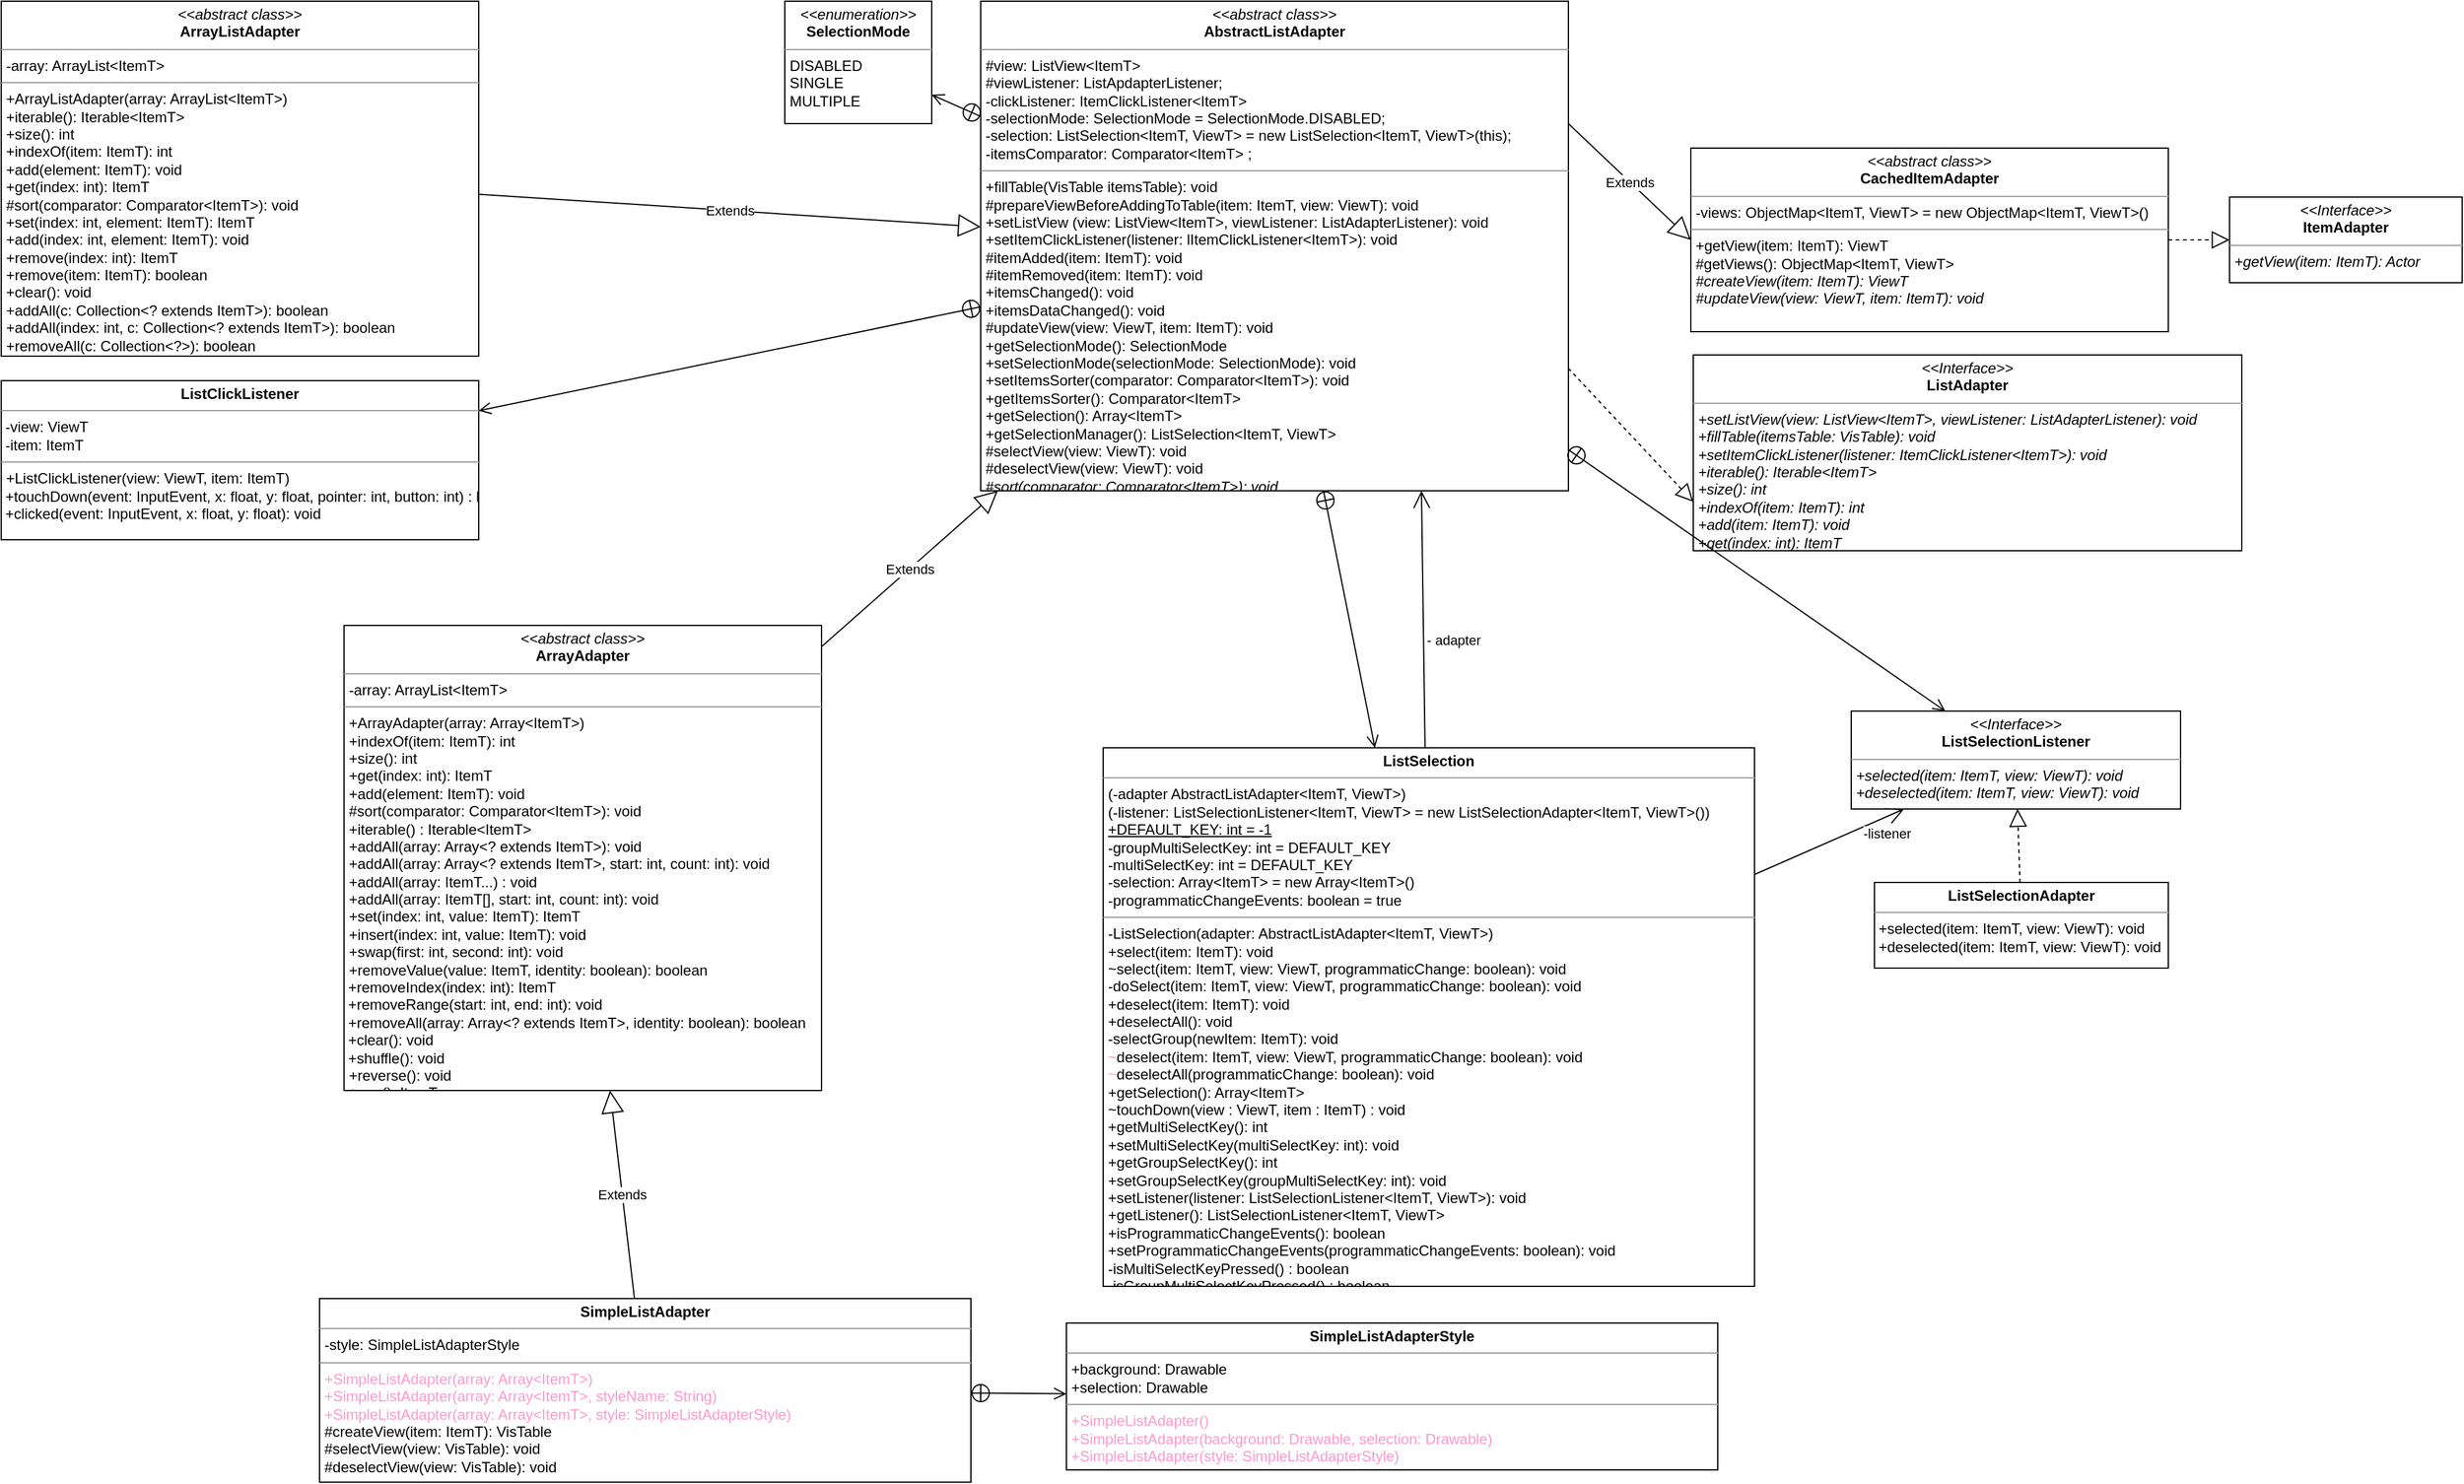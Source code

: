 <mxfile version="13.8.0" type="device"><diagram name="Page-1" id="e7e014a7-5840-1c2e-5031-d8a46d1fe8dd"><mxGraphModel dx="922" dy="1325" grid="1" gridSize="10" guides="1" tooltips="1" connect="1" arrows="1" fold="1" page="1" pageScale="1" pageWidth="2336" pageHeight="1654" background="#ffffff" math="0" shadow="0"><root><mxCell id="0"/><mxCell id="1" parent="0"/><mxCell id="TXQ5Nb50Pb1mhrxCTXwo-2" value="&lt;p style=&quot;margin: 0px ; margin-top: 4px ; text-align: center&quot;&gt;&lt;i&gt;&amp;lt;&amp;lt;abstract class&amp;gt;&amp;gt;&lt;/i&gt;&lt;br&gt;&lt;b&gt;AbstractListAdapter&lt;/b&gt;&lt;/p&gt;&lt;hr size=&quot;1&quot;&gt;&lt;p style=&quot;margin: 0px ; margin-left: 4px&quot;&gt;#view: ListView&amp;lt;ItemT&amp;gt;&lt;br style=&quot;padding: 0px ; margin: 0px&quot;&gt;#viewListener: ListApdapterListener;&lt;br style=&quot;padding: 0px ; margin: 0px&quot;&gt;-clickListener: ItemClickListener&amp;lt;ItemT&amp;gt;&lt;br style=&quot;padding: 0px ; margin: 0px&quot;&gt;-selectionMode: SelectionMode = SelectionMode.DISABLED;&lt;br style=&quot;padding: 0px ; margin: 0px&quot;&gt;-selection: ListSelection&amp;lt;ItemT, ViewT&amp;gt;&amp;nbsp;= new ListSelection&amp;lt;ItemT, ViewT&amp;gt;(this);&lt;br style=&quot;padding: 0px ; margin: 0px&quot;&gt;-itemsComparator:&amp;nbsp;Comparator&amp;lt;ItemT&amp;gt; ;&lt;/p&gt;&lt;hr size=&quot;1&quot;&gt;&lt;p style=&quot;margin: 0px ; margin-left: 4px&quot;&gt;+fillTable(VisTable itemsTable): void&lt;br style=&quot;padding: 0px ; margin: 0px&quot;&gt;#prepareViewBeforeAddingToTable(item: ItemT, view: ViewT): void&lt;br style=&quot;padding: 0px ; margin: 0px&quot;&gt;+setListView (view: ListView&amp;lt;ItemT&amp;gt;, viewListener: ListAdapterListener): void&lt;br style=&quot;padding: 0px ; margin: 0px&quot;&gt;+setItemClickListener(listener: lItemClickListener&amp;lt;ItemT&amp;gt;): void&lt;br style=&quot;padding: 0px ; margin: 0px&quot;&gt;#itemAdded(item: ItemT): void&lt;br style=&quot;padding: 0px ; margin: 0px&quot;&gt;#itemRemoved(item: ItemT): void&lt;br style=&quot;padding: 0px ; margin: 0px&quot;&gt;+itemsChanged(): void&lt;br style=&quot;padding: 0px ; margin: 0px&quot;&gt;+itemsDataChanged(): void&lt;br style=&quot;padding: 0px ; margin: 0px&quot;&gt;#updateView(view: ViewT, item: ItemT): void&lt;br style=&quot;padding: 0px ; margin: 0px&quot;&gt;+getSelectionMode(): SelectionMode&lt;br style=&quot;padding: 0px ; margin: 0px&quot;&gt;+setSelectionMode(selectionMode: SelectionMode): void&lt;br style=&quot;padding: 0px ; margin: 0px&quot;&gt;+setItemsSorter(comparator: Comparator&amp;lt;ItemT&amp;gt;): void&lt;br style=&quot;padding: 0px ; margin: 0px&quot;&gt;+getItemsSorter(): Comparator&amp;lt;ItemT&amp;gt;&lt;br style=&quot;padding: 0px ; margin: 0px&quot;&gt;+getSelection(): Array&amp;lt;ItemT&amp;gt;&lt;br style=&quot;padding: 0px ; margin: 0px&quot;&gt;+getSelectionManager(): ListSelection&amp;lt;ItemT, ViewT&amp;gt;&lt;br style=&quot;padding: 0px ; margin: 0px&quot;&gt;#selectView(view: ViewT): void&lt;br style=&quot;padding: 0px ; margin: 0px&quot;&gt;#deselectView(view: ViewT): void&lt;br style=&quot;padding: 0px ; margin: 0px&quot;&gt;&lt;i&gt;#sort(comparator: Comparator&amp;lt;ItemT&amp;gt;): void&lt;/i&gt;&lt;br&gt;&lt;/p&gt;" style="verticalAlign=top;align=left;overflow=fill;fontSize=12;fontFamily=Helvetica;html=1;" vertex="1" parent="1"><mxGeometry x="840" y="40" width="480" height="400" as="geometry"/></mxCell><mxCell id="TXQ5Nb50Pb1mhrxCTXwo-3" value="&lt;p style=&quot;margin: 0px ; margin-top: 4px ; text-align: center&quot;&gt;&lt;i&gt;&amp;lt;&amp;lt;abstract class&amp;gt;&amp;gt;&lt;/i&gt;&lt;br&gt;&lt;b&gt;CachedItemAdapter&lt;/b&gt;&lt;/p&gt;&lt;hr size=&quot;1&quot;&gt;&lt;p style=&quot;margin: 0px ; margin-left: 4px&quot;&gt;&lt;span style=&quot;font-size: 12px&quot;&gt;-views: ObjectMap&amp;lt;ItemT, ViewT&amp;gt; = new ObjectMap&amp;lt;ItemT, ViewT&amp;gt;()&lt;/span&gt;&lt;br&gt;&lt;/p&gt;&lt;hr size=&quot;1&quot;&gt;&lt;p style=&quot;margin: 0px ; margin-left: 4px&quot;&gt;&lt;span style=&quot;font-size: 12px&quot;&gt;+getView(item: ItemT): ViewT&lt;/span&gt;&lt;br&gt;&lt;/p&gt;&lt;p style=&quot;margin: 0px ; margin-left: 4px&quot;&gt;&lt;span style=&quot;font-size: 12px&quot;&gt;#getViews():&amp;nbsp;&lt;/span&gt;&lt;span&gt;ObjectMap&amp;lt;ItemT, ViewT&amp;gt;&lt;/span&gt;&lt;/p&gt;&lt;p style=&quot;margin: 0px ; margin-left: 4px&quot;&gt;&lt;span&gt;&lt;i&gt;&lt;span style=&quot;font-size: 12px&quot;&gt;#createView(item: ItemT): ViewT&lt;/span&gt;&lt;br&gt;&lt;/i&gt;&lt;/span&gt;&lt;/p&gt;&lt;p style=&quot;margin: 0px ; margin-left: 4px&quot;&gt;&lt;span&gt;&lt;span style=&quot;font-size: 12px&quot;&gt;&lt;i&gt;#updateView(view: ViewT, item: ItemT): void&lt;/i&gt;&lt;/span&gt;&lt;br&gt;&lt;/span&gt;&lt;/p&gt;" style="verticalAlign=top;align=left;overflow=fill;fontSize=12;fontFamily=Helvetica;html=1;" vertex="1" parent="1"><mxGeometry x="1420" y="160" width="390" height="150" as="geometry"/></mxCell><mxCell id="TXQ5Nb50Pb1mhrxCTXwo-4" value="&lt;p style=&quot;margin: 0px ; margin-top: 4px ; text-align: center&quot;&gt;&lt;i&gt;&amp;lt;&amp;lt;Interface&amp;gt;&amp;gt;&lt;/i&gt;&lt;br&gt;&lt;b&gt;ItemAdapter&lt;/b&gt;&lt;/p&gt;&lt;hr size=&quot;1&quot;&gt;&lt;p style=&quot;margin: 0px ; margin-left: 4px&quot;&gt;&lt;span style=&quot;font-size: 12px&quot;&gt;&lt;i&gt;+getView(item: ItemT): Actor&lt;/i&gt;&lt;/span&gt;&lt;br&gt;&lt;/p&gt;" style="verticalAlign=top;align=left;overflow=fill;fontSize=12;fontFamily=Helvetica;html=1;" vertex="1" parent="1"><mxGeometry x="1860" y="200" width="190" height="70" as="geometry"/></mxCell><mxCell id="TXQ5Nb50Pb1mhrxCTXwo-7" value="&lt;p style=&quot;margin: 0px ; margin-top: 4px ; text-align: center&quot;&gt;&lt;i&gt;&amp;lt;&amp;lt;Interface&amp;gt;&amp;gt;&lt;/i&gt;&lt;br&gt;&lt;b&gt;ListAdapter&lt;/b&gt;&lt;/p&gt;&lt;hr size=&quot;1&quot;&gt;&lt;p style=&quot;margin: 0px ; margin-left: 4px&quot;&gt;&lt;span style=&quot;font-size: 12px&quot;&gt;&lt;i&gt;+setListView(view: ListView&amp;lt;ItemT&amp;gt;, viewListener: ListAdapterListener): void&lt;/i&gt;&lt;/span&gt;&lt;br&gt;&lt;/p&gt;&lt;p style=&quot;margin: 0px ; margin-left: 4px&quot;&gt;&lt;i&gt;&lt;span style=&quot;font-size: 12px&quot;&gt;+fillTable(itemsTable: VisTable): void&lt;/span&gt;&lt;br&gt;&lt;/i&gt;&lt;/p&gt;&lt;p style=&quot;margin: 0px ; margin-left: 4px&quot;&gt;&lt;i&gt;&lt;span style=&quot;font-size: 12px&quot;&gt;+setItemClickListener(listener: ItemClickListener&amp;lt;ItemT&amp;gt;): void&lt;/span&gt;&lt;br&gt;&lt;/i&gt;&lt;/p&gt;&lt;p style=&quot;margin: 0px ; margin-left: 4px&quot;&gt;&lt;i&gt;&lt;span style=&quot;font-size: 12px&quot;&gt;+iterable(): Iterable&amp;lt;ItemT&amp;gt;&lt;/span&gt;&lt;br&gt;&lt;/i&gt;&lt;/p&gt;&lt;p style=&quot;margin: 0px ; margin-left: 4px&quot;&gt;&lt;i&gt;&lt;span style=&quot;font-size: 12px&quot;&gt;+size(): int&lt;/span&gt;&lt;br&gt;&lt;/i&gt;&lt;/p&gt;&lt;p style=&quot;margin: 0px ; margin-left: 4px&quot;&gt;&lt;i&gt;&lt;span style=&quot;font-size: 12px&quot;&gt;+indexOf(item: ItemT): int&lt;/span&gt;&lt;br&gt;&lt;/i&gt;&lt;/p&gt;&lt;p style=&quot;margin: 0px ; margin-left: 4px&quot;&gt;&lt;i&gt;&lt;span style=&quot;font-size: 12px&quot;&gt;+add(item: ItemT): void&lt;/span&gt;&lt;br&gt;&lt;/i&gt;&lt;/p&gt;&lt;p style=&quot;margin: 0px ; margin-left: 4px&quot;&gt;&lt;i&gt;&lt;span style=&quot;font-size: 12px&quot;&gt;+get(index: int): ItemT&lt;/span&gt;&lt;br&gt;&lt;/i&gt;&lt;/p&gt;" style="verticalAlign=top;align=left;overflow=fill;fontSize=12;fontFamily=Helvetica;html=1;" vertex="1" parent="1"><mxGeometry x="1422" y="329" width="448" height="160" as="geometry"/></mxCell><mxCell id="TXQ5Nb50Pb1mhrxCTXwo-8" value="Extends" style="endArrow=block;endSize=16;endFill=0;html=1;exitX=1;exitY=0.25;exitDx=0;exitDy=0;entryX=0;entryY=0.5;entryDx=0;entryDy=0;" edge="1" parent="1" source="TXQ5Nb50Pb1mhrxCTXwo-2" target="TXQ5Nb50Pb1mhrxCTXwo-3"><mxGeometry width="160" relative="1" as="geometry"><mxPoint x="1400" y="470" as="sourcePoint"/><mxPoint x="1560" y="470" as="targetPoint"/></mxGeometry></mxCell><mxCell id="TXQ5Nb50Pb1mhrxCTXwo-9" value="" style="endArrow=block;dashed=1;endFill=0;endSize=12;html=1;exitX=1;exitY=0.5;exitDx=0;exitDy=0;entryX=0;entryY=0.5;entryDx=0;entryDy=0;" edge="1" parent="1" source="TXQ5Nb50Pb1mhrxCTXwo-3" target="TXQ5Nb50Pb1mhrxCTXwo-4"><mxGeometry width="160" relative="1" as="geometry"><mxPoint x="1710" y="257" as="sourcePoint"/><mxPoint x="1870" y="257" as="targetPoint"/></mxGeometry></mxCell><mxCell id="TXQ5Nb50Pb1mhrxCTXwo-10" value="" style="endArrow=block;dashed=1;endFill=0;endSize=12;html=1;exitX=1;exitY=0.75;exitDx=0;exitDy=0;entryX=0;entryY=0.75;entryDx=0;entryDy=0;" edge="1" parent="1" source="TXQ5Nb50Pb1mhrxCTXwo-2" target="TXQ5Nb50Pb1mhrxCTXwo-7"><mxGeometry width="160" relative="1" as="geometry"><mxPoint x="1290" y="390" as="sourcePoint"/><mxPoint x="1450" y="390" as="targetPoint"/></mxGeometry></mxCell><mxCell id="TXQ5Nb50Pb1mhrxCTXwo-12" value="&lt;p style=&quot;margin: 0px ; margin-top: 4px ; text-align: center&quot;&gt;&lt;i&gt;&amp;lt;&amp;lt;abstract class&amp;gt;&amp;gt;&lt;/i&gt;&lt;br&gt;&lt;b&gt;ArrayListAdapter&lt;/b&gt;&lt;/p&gt;&lt;hr size=&quot;1&quot;&gt;&lt;p style=&quot;margin: 0px ; margin-left: 4px&quot;&gt;&lt;span style=&quot;font-size: 12px&quot;&gt;-array: ArrayList&amp;lt;ItemT&amp;gt;&lt;/span&gt;&lt;br&gt;&lt;/p&gt;&lt;hr size=&quot;1&quot;&gt;&lt;p style=&quot;margin: 0px ; margin-left: 4px&quot;&gt;&lt;span style=&quot;font-size: 12px&quot;&gt;+ArrayListAdapter(array: ArrayList&amp;lt;ItemT&amp;gt;)&lt;/span&gt;&lt;br&gt;&lt;/p&gt;&lt;p style=&quot;margin: 0px ; margin-left: 4px&quot;&gt;&lt;span style=&quot;font-size: 12px&quot;&gt;+iterable(): Iterable&amp;lt;ItemT&amp;gt;&lt;/span&gt;&lt;br&gt;&lt;/p&gt;&lt;p style=&quot;margin: 0px ; margin-left: 4px&quot;&gt;&lt;span style=&quot;font-size: 12px&quot;&gt;+size(): int&lt;/span&gt;&lt;br&gt;&lt;/p&gt;&lt;p style=&quot;margin: 0px ; margin-left: 4px&quot;&gt;&lt;span style=&quot;font-size: 12px&quot;&gt;+indexOf(item: ItemT): int&lt;/span&gt;&lt;br&gt;&lt;/p&gt;&lt;p style=&quot;margin: 0px ; margin-left: 4px&quot;&gt;&lt;span style=&quot;font-size: 12px&quot;&gt;+add(element: ItemT): void&lt;/span&gt;&lt;br&gt;&lt;/p&gt;&lt;p style=&quot;margin: 0px ; margin-left: 4px&quot;&gt;&lt;span style=&quot;font-size: 12px&quot;&gt;+get(index: int): ItemT&lt;/span&gt;&lt;br&gt;&lt;/p&gt;&lt;p style=&quot;margin: 0px ; margin-left: 4px&quot;&gt;&lt;span style=&quot;font-size: 12px&quot;&gt;#sort(comparator: Comparator&amp;lt;ItemT&amp;gt;): void&lt;/span&gt;&lt;br&gt;&lt;/p&gt;&lt;p style=&quot;margin: 0px ; margin-left: 4px&quot;&gt;&lt;span style=&quot;font-size: 12px&quot;&gt;+set(index: int, element: ItemT): ItemT&lt;/span&gt;&lt;br&gt;&lt;/p&gt;&lt;p style=&quot;margin: 0px ; margin-left: 4px&quot;&gt;&lt;span style=&quot;font-size: 12px&quot;&gt;+add(index: int, element: ItemT): void&lt;/span&gt;&lt;br&gt;&lt;/p&gt;&lt;p style=&quot;margin: 0px ; margin-left: 4px&quot;&gt;&lt;span style=&quot;font-size: 12px&quot;&gt;+remove(index: int): ItemT&lt;/span&gt;&lt;br&gt;&lt;/p&gt;&lt;p style=&quot;margin: 0px ; margin-left: 4px&quot;&gt;&lt;span style=&quot;font-size: 12px&quot;&gt;+remove(item: ItemT): boolean&lt;/span&gt;&lt;br&gt;&lt;/p&gt;&lt;p style=&quot;margin: 0px ; margin-left: 4px&quot;&gt;&lt;span style=&quot;font-size: 12px&quot;&gt;+clear(): void&lt;br&gt;+addAll(c: Collection&amp;lt;? extends ItemT&amp;gt;): boolean&lt;/span&gt;&lt;br&gt;&lt;/p&gt;&lt;p style=&quot;margin: 0px ; margin-left: 4px&quot;&gt;&lt;span style=&quot;font-size: 12px&quot;&gt;+addAll(index: int, c: Collection&amp;lt;? extends ItemT&amp;gt;): boolean&lt;/span&gt;&lt;br&gt;&lt;/p&gt;&lt;p style=&quot;margin: 0px ; margin-left: 4px&quot;&gt;&lt;span style=&quot;font-size: 12px&quot;&gt;+removeAll(c: Collection&amp;lt;?&amp;gt;): boolean&lt;/span&gt;&lt;/p&gt;" style="verticalAlign=top;align=left;overflow=fill;fontSize=12;fontFamily=Helvetica;html=1;" vertex="1" parent="1"><mxGeometry x="40" y="40" width="390" height="290" as="geometry"/></mxCell><mxCell id="TXQ5Nb50Pb1mhrxCTXwo-13" value="Extends" style="endArrow=block;endSize=16;endFill=0;html=1;" edge="1" parent="1" source="TXQ5Nb50Pb1mhrxCTXwo-12" target="TXQ5Nb50Pb1mhrxCTXwo-2"><mxGeometry width="160" relative="1" as="geometry"><mxPoint x="670" y="295" as="sourcePoint"/><mxPoint x="630" y="299.29" as="targetPoint"/></mxGeometry></mxCell><mxCell id="TXQ5Nb50Pb1mhrxCTXwo-14" value="&lt;p style=&quot;margin: 0px ; margin-top: 4px ; text-align: center&quot;&gt;&lt;i&gt;&amp;lt;&amp;lt;abstract class&amp;gt;&amp;gt;&lt;/i&gt;&lt;br&gt;&lt;b&gt;ArrayAdapter&lt;/b&gt;&lt;/p&gt;&lt;hr size=&quot;1&quot;&gt;&lt;p style=&quot;margin: 0px ; margin-left: 4px&quot;&gt;&lt;span style=&quot;font-size: 12px&quot;&gt;-array: ArrayList&amp;lt;ItemT&amp;gt;&lt;/span&gt;&lt;br&gt;&lt;/p&gt;&lt;hr size=&quot;1&quot;&gt;&lt;p style=&quot;margin: 0px ; margin-left: 4px&quot;&gt;&lt;span style=&quot;font-size: 12px&quot;&gt;+ArrayAdapter(array: Array&amp;lt;ItemT&amp;gt;)&lt;/span&gt;&lt;br&gt;&lt;/p&gt;&lt;p style=&quot;margin: 0px ; margin-left: 4px&quot;&gt;&lt;span style=&quot;font-size: 12px&quot;&gt;+indexOf(item: ItemT): int&lt;/span&gt;&lt;br&gt;&lt;/p&gt;&lt;p style=&quot;margin: 0px ; margin-left: 4px&quot;&gt;&lt;span&gt;+size(): int&lt;/span&gt;&lt;br&gt;&lt;/p&gt;&lt;p style=&quot;margin: 0px ; margin-left: 4px&quot;&gt;+get(index: int): ItemT&lt;span&gt;&lt;br&gt;&lt;/span&gt;&lt;/p&gt;&lt;p style=&quot;margin: 0px ; margin-left: 4px&quot;&gt;+add(element: ItemT): void&lt;br&gt;&lt;/p&gt;&lt;p style=&quot;margin: 0px ; margin-left: 4px&quot;&gt;&lt;span&gt;#sort(comparator: Comparator&amp;lt;ItemT&amp;gt;): void&lt;/span&gt;&lt;br&gt;&lt;/p&gt;&lt;p style=&quot;margin: 0px ; margin-left: 4px&quot;&gt;&lt;span style=&quot;font-size: 12px&quot;&gt;+iterable() : Iterable&amp;lt;ItemT&amp;gt;&lt;/span&gt;&lt;br&gt;&lt;/p&gt;&lt;p style=&quot;margin: 0px ; margin-left: 4px&quot;&gt;&lt;span style=&quot;font-size: 12px&quot;&gt;+addAll(array: Array&amp;lt;? extends ItemT&amp;gt;): void&lt;/span&gt;&lt;br&gt;&lt;/p&gt;&lt;p style=&quot;margin: 0px ; margin-left: 4px&quot;&gt;&lt;span style=&quot;font-size: 12px&quot;&gt;+addAll(array: Array&amp;lt;? extends ItemT&amp;gt;, start: int, count: int): void&lt;/span&gt;&lt;br&gt;&lt;/p&gt;&lt;p style=&quot;margin: 0px ; margin-left: 4px&quot;&gt;&lt;span style=&quot;font-size: 12px&quot;&gt;+addAll(array: ItemT...) : void&lt;/span&gt;&lt;br&gt;&lt;/p&gt;&lt;p style=&quot;margin: 0px ; margin-left: 4px&quot;&gt;&lt;span style=&quot;font-size: 12px&quot;&gt;+addAll(array: ItemT[], start: int, count: int): void&lt;/span&gt;&lt;br&gt;&lt;/p&gt;&lt;p style=&quot;margin: 0px ; margin-left: 4px&quot;&gt;&lt;span&gt;+set(index: int, value: ItemT): ItemT&lt;/span&gt;&lt;br&gt;&lt;/p&gt;&lt;p style=&quot;margin: 0px ; margin-left: 4px&quot;&gt;&lt;span style=&quot;font-size: 12px&quot;&gt;+insert(index: int, value: ItemT): void&lt;/span&gt;&lt;br&gt;&lt;/p&gt;&lt;p style=&quot;margin: 0px ; margin-left: 4px&quot;&gt;&lt;span style=&quot;font-size: 12px&quot;&gt;+swap(first: int, second: int): void&lt;/span&gt;&lt;br&gt;&lt;/p&gt;&lt;p style=&quot;margin: 0px ; margin-left: 4px&quot;&gt;&lt;span style=&quot;font-size: 12px&quot;&gt;+removeValue(value: ItemT, identity: boolean): boolean&lt;/span&gt;&lt;br&gt;&lt;/p&gt;&lt;span style=&quot;font-size: 12px&quot;&gt;&amp;nbsp;+removeIndex(index: int): ItemT&lt;/span&gt;&lt;br&gt;&lt;span style=&quot;font-size: 12px&quot;&gt;&amp;nbsp;+removeRange(start: int, end: int): void&lt;br&gt;&amp;nbsp;+removeAll(array: Array&amp;lt;? extends ItemT&amp;gt;, identity: boolean): boolean&lt;br&gt;&lt;/span&gt;&amp;nbsp;+clear(): void&lt;br&gt;&lt;span style=&quot;font-size: 12px&quot;&gt;&amp;nbsp;+shuffle(): void&lt;/span&gt;&lt;br&gt;&lt;p style=&quot;margin: 0px ; margin-left: 4px&quot;&gt;&lt;span&gt;+reverse(): void&lt;/span&gt;&lt;br&gt;&lt;/p&gt;&lt;p style=&quot;margin: 0px ; margin-left: 4px&quot;&gt;&lt;span&gt;&lt;span style=&quot;font-size: 12px&quot;&gt;+pop(): ItemT&lt;/span&gt;&lt;br&gt;&lt;/span&gt;&lt;/p&gt;" style="verticalAlign=top;align=left;overflow=fill;fontSize=12;fontFamily=Helvetica;html=1;" vertex="1" parent="1"><mxGeometry x="320" y="550" width="390" height="380" as="geometry"/></mxCell><mxCell id="TXQ5Nb50Pb1mhrxCTXwo-15" value="Extends" style="endArrow=block;endSize=16;endFill=0;html=1;" edge="1" parent="1" source="TXQ5Nb50Pb1mhrxCTXwo-14" target="TXQ5Nb50Pb1mhrxCTXwo-2"><mxGeometry width="160" relative="1" as="geometry"><mxPoint x="710" y="712.246" as="sourcePoint"/><mxPoint x="810" y="710.003" as="targetPoint"/></mxGeometry></mxCell><mxCell id="TXQ5Nb50Pb1mhrxCTXwo-16" value="&lt;p style=&quot;margin: 0px ; margin-top: 4px ; text-align: center&quot;&gt;&lt;b&gt;SimpleListAdapter&lt;/b&gt;&lt;/p&gt;&lt;hr size=&quot;1&quot;&gt;&lt;p style=&quot;margin: 0px ; margin-left: 4px&quot;&gt;-style: SimpleListAdapterStyle&lt;br&gt;&lt;/p&gt;&lt;hr size=&quot;1&quot;&gt;&lt;p style=&quot;margin: 0px ; margin-left: 4px&quot;&gt;&lt;font color=&quot;#ff99cc&quot;&gt;&lt;span style=&quot;font-size: 12px&quot;&gt;+SimpleListAdapter(array: Array&amp;lt;ItemT&amp;gt;)&lt;/span&gt;&lt;br&gt;&lt;/font&gt;&lt;/p&gt;&lt;p style=&quot;margin: 0px ; margin-left: 4px&quot;&gt;&lt;font color=&quot;#ff99cc&quot;&gt;&lt;span style=&quot;font-size: 12px&quot;&gt;+SimpleListAdapter(array: Array&amp;lt;ItemT&amp;gt;, styleName: String)&lt;/span&gt;&lt;br&gt;&lt;/font&gt;&lt;/p&gt;&lt;p style=&quot;margin: 0px ; margin-left: 4px&quot;&gt;&lt;span style=&quot;font-size: 12px&quot;&gt;&lt;font color=&quot;#ff99cc&quot;&gt;+SimpleListAdapter(array: Array&amp;lt;ItemT&amp;gt;, style: SimpleListAdapterStyle)&lt;/font&gt;&lt;/span&gt;&lt;br&gt;&lt;/p&gt;&lt;p style=&quot;margin: 0px ; margin-left: 4px&quot;&gt;&lt;span style=&quot;font-size: 12px&quot;&gt;#createView(item: ItemT): VisTable&lt;/span&gt;&lt;br&gt;&lt;/p&gt;&lt;p style=&quot;margin: 0px ; margin-left: 4px&quot;&gt;&lt;span style=&quot;font-size: 12px&quot;&gt;#selectView(view: VisTable): void&lt;/span&gt;&lt;br&gt;&lt;/p&gt;&lt;p style=&quot;margin: 0px ; margin-left: 4px&quot;&gt;&lt;span style=&quot;font-size: 12px&quot;&gt;#deselectView(view: VisTable): void&lt;/span&gt;&lt;br&gt;&lt;/p&gt;" style="verticalAlign=top;align=left;overflow=fill;fontSize=12;fontFamily=Helvetica;html=1;" vertex="1" parent="1"><mxGeometry x="300" y="1100" width="532" height="150" as="geometry"/></mxCell><mxCell id="TXQ5Nb50Pb1mhrxCTXwo-17" value="Extends" style="endArrow=block;endSize=16;endFill=0;html=1;" edge="1" parent="1" source="TXQ5Nb50Pb1mhrxCTXwo-16" target="TXQ5Nb50Pb1mhrxCTXwo-14"><mxGeometry width="160" relative="1" as="geometry"><mxPoint x="720" y="607.85" as="sourcePoint"/><mxPoint x="820" y="534.953" as="targetPoint"/></mxGeometry></mxCell><mxCell id="TXQ5Nb50Pb1mhrxCTXwo-26" value="" style="endArrow=open;startArrow=circlePlus;endFill=0;startFill=0;endSize=8;html=1;" edge="1" parent="1" source="TXQ5Nb50Pb1mhrxCTXwo-16" target="TXQ5Nb50Pb1mhrxCTXwo-27"><mxGeometry width="160" relative="1" as="geometry"><mxPoint x="810" y="940" as="sourcePoint"/><mxPoint x="930" y="905" as="targetPoint"/></mxGeometry></mxCell><mxCell id="TXQ5Nb50Pb1mhrxCTXwo-27" value="&lt;p style=&quot;margin: 0px ; margin-top: 4px ; text-align: center&quot;&gt;&lt;b&gt;SimpleListAdapterStyle&lt;/b&gt;&lt;/p&gt;&lt;hr size=&quot;1&quot;&gt;&lt;p style=&quot;margin: 0px ; margin-left: 4px&quot;&gt;+background: Drawable&lt;/p&gt;&lt;p style=&quot;margin: 0px ; margin-left: 4px&quot;&gt;+selection: Drawable&lt;/p&gt;&lt;hr size=&quot;1&quot;&gt;&lt;p style=&quot;margin: 0px ; margin-left: 4px&quot;&gt;&lt;font color=&quot;#ff99cc&quot;&gt;&lt;span style=&quot;font-size: 12px&quot;&gt;+SimpleListAdapter()&lt;/span&gt;&lt;/font&gt;&lt;/p&gt;&lt;p style=&quot;margin: 0px 0px 0px 4px&quot;&gt;&lt;font color=&quot;#ff99cc&quot;&gt;+SimpleListAdapter(background: Drawable, selection: Drawable)&lt;/font&gt;&lt;/p&gt;&lt;p style=&quot;margin: 0px 0px 0px 4px&quot;&gt;&lt;font color=&quot;#ff99cc&quot;&gt;+SimpleListAdapter(style: SimpleListAdapterStyle)&lt;/font&gt;&lt;/p&gt;&lt;div&gt;&lt;font color=&quot;#ff99cc&quot;&gt;&lt;br&gt;&lt;/font&gt;&lt;/div&gt;&lt;div&gt;&lt;font color=&quot;#ff99cc&quot;&gt;&lt;br&gt;&lt;/font&gt;&lt;/div&gt;" style="verticalAlign=top;align=left;overflow=fill;fontSize=12;fontFamily=Helvetica;html=1;" vertex="1" parent="1"><mxGeometry x="910" y="1120" width="532" height="120" as="geometry"/></mxCell><mxCell id="TXQ5Nb50Pb1mhrxCTXwo-28" value="&lt;p style=&quot;margin: 0px ; margin-top: 4px ; text-align: center&quot;&gt;&lt;i&gt;&amp;lt;&amp;lt;enumeration&amp;gt;&amp;gt;&lt;/i&gt;&lt;br&gt;&lt;b&gt;SelectionMode&lt;/b&gt;&lt;/p&gt;&lt;hr size=&quot;1&quot;&gt;&lt;p style=&quot;margin: 0px ; margin-left: 4px&quot;&gt;&lt;span style=&quot;font-size: 12px&quot;&gt;DISABLED&lt;/span&gt;&lt;br&gt;&lt;/p&gt;&lt;p style=&quot;margin: 0px ; margin-left: 4px&quot;&gt;&lt;span style=&quot;font-size: 12px&quot;&gt;SINGLE&lt;br&gt;MULTIPLE&lt;/span&gt;&lt;/p&gt;" style="verticalAlign=top;align=left;overflow=fill;fontSize=12;fontFamily=Helvetica;html=1;" vertex="1" parent="1"><mxGeometry x="680" y="40" width="120" height="100" as="geometry"/></mxCell><mxCell id="TXQ5Nb50Pb1mhrxCTXwo-29" value="" style="endArrow=open;startArrow=circlePlus;endFill=0;startFill=0;endSize=8;html=1;" edge="1" parent="1" source="TXQ5Nb50Pb1mhrxCTXwo-2" target="TXQ5Nb50Pb1mhrxCTXwo-28"><mxGeometry width="160" relative="1" as="geometry"><mxPoint x="910" y="490" as="sourcePoint"/><mxPoint x="1070" y="490" as="targetPoint"/></mxGeometry></mxCell><mxCell id="TXQ5Nb50Pb1mhrxCTXwo-30" value="&lt;p style=&quot;margin: 0px ; margin-top: 4px ; text-align: center&quot;&gt;&lt;b&gt;ListSelection&lt;/b&gt;&lt;/p&gt;&lt;hr size=&quot;1&quot;&gt;&lt;p style=&quot;margin: 0px ; margin-left: 4px&quot;&gt;(-adapter AbstractListAdapter&amp;lt;ItemT, ViewT&amp;gt;)&lt;/p&gt;&lt;p style=&quot;margin: 0px ; margin-left: 4px&quot;&gt;(-listener: ListSelectionListener&amp;lt;ItemT, ViewT&amp;gt; = new ListSelectionAdapter&amp;lt;ItemT, ViewT&amp;gt;())&lt;br&gt;&lt;/p&gt;&lt;p style=&quot;margin: 0px ; margin-left: 4px&quot;&gt;&lt;u&gt;+DEFAULT_KEY: int = -1&lt;/u&gt;&lt;br&gt;&lt;/p&gt;&lt;p style=&quot;margin: 0px ; margin-left: 4px&quot;&gt;&lt;span style=&quot;font-size: 12px&quot;&gt;-groupMultiSelectKey: int = DEFAULT_KEY&lt;/span&gt;&lt;/p&gt;&lt;p style=&quot;margin: 0px ; margin-left: 4px&quot;&gt;&lt;span style=&quot;font-size: 12px&quot;&gt;-multiSelectKey: int = DEFAULT_KEY&lt;/span&gt;&lt;/p&gt;&lt;p style=&quot;margin: 0px ; margin-left: 4px&quot;&gt;&lt;span style=&quot;font-size: 12px&quot;&gt;-selection: Array&amp;lt;ItemT&amp;gt; = new Array&amp;lt;ItemT&amp;gt;()&lt;/span&gt;&lt;br&gt;&lt;/p&gt;&lt;p style=&quot;margin: 0px ; margin-left: 4px&quot;&gt;&lt;span style=&quot;font-size: 12px&quot;&gt;-programmaticChangeEvents: boolean = true&lt;/span&gt;&lt;/p&gt;&lt;hr size=&quot;1&quot;&gt;&lt;p style=&quot;margin: 0px ; margin-left: 4px&quot;&gt;&lt;span style=&quot;font-size: 12px&quot;&gt;-ListSelection(adapter: AbstractListAdapter&amp;lt;ItemT, ViewT&amp;gt;)&lt;/span&gt;&lt;br&gt;&lt;/p&gt;&lt;p style=&quot;margin: 0px ; margin-left: 4px&quot;&gt;&lt;span style=&quot;font-size: 12px&quot;&gt;+select(item: ItemT): void&lt;/span&gt;&lt;br&gt;&lt;/p&gt;&lt;p style=&quot;margin: 0px ; margin-left: 4px&quot;&gt;&lt;span style=&quot;font-size: 12px&quot;&gt;~select(item: ItemT, view: ViewT, programmaticChange: boolean): void&lt;/span&gt;&lt;br&gt;&lt;/p&gt;&lt;p style=&quot;margin: 0px ; margin-left: 4px&quot;&gt;&lt;span style=&quot;font-size: 12px&quot;&gt;-doSelect(item: ItemT, view: ViewT, programmaticChange: boolean): void&lt;/span&gt;&lt;br&gt;&lt;/p&gt;&lt;p style=&quot;margin: 0px ; margin-left: 4px&quot;&gt;&lt;span style=&quot;font-size: 12px&quot;&gt;+deselect(item: ItemT): void&lt;/span&gt;&lt;br&gt;&lt;/p&gt;&lt;p style=&quot;margin: 0px ; margin-left: 4px&quot;&gt;&lt;span style=&quot;font-size: 12px&quot;&gt;+deselectAll(): void&lt;/span&gt;&lt;br&gt;&lt;/p&gt;&lt;p style=&quot;margin: 0px ; margin-left: 4px&quot;&gt;&lt;span style=&quot;font-size: 12px&quot;&gt;-selectGroup(newItem: ItemT): void&lt;/span&gt;&lt;br&gt;&lt;/p&gt;&lt;p style=&quot;margin: 0px ; margin-left: 4px&quot;&gt;&lt;span style=&quot;font-size: 12px&quot;&gt;&lt;font color=&quot;#ff99cc&quot;&gt;~&lt;/font&gt;deselect(item: ItemT, view: ViewT, programmaticChange: boolean): void&lt;/span&gt;&lt;br&gt;&lt;/p&gt;&lt;p style=&quot;margin: 0px ; margin-left: 4px&quot;&gt;&lt;span style=&quot;font-size: 12px&quot;&gt;&lt;font color=&quot;#ff99cc&quot;&gt;~&lt;/font&gt;deselectAll(programmaticChange: boolean): void&lt;/span&gt;&lt;br&gt;&lt;/p&gt;&lt;p style=&quot;margin: 0px ; margin-left: 4px&quot;&gt;&lt;span style=&quot;font-size: 12px&quot;&gt;+getSelection(): Array&amp;lt;ItemT&amp;gt;&lt;/span&gt;&lt;/p&gt;&lt;p style=&quot;margin: 0px 0px 0px 4px&quot;&gt;&lt;font style=&quot;font-size: 12px&quot;&gt;&lt;span style=&quot;font-size: 12px&quot;&gt;~to&lt;/span&gt;&lt;font style=&quot;font-size: 12px&quot;&gt;uchDown(view : ViewT, item : ItemT) : void&lt;/font&gt;&lt;/font&gt;&lt;/p&gt;&lt;p style=&quot;margin: 0px 0px 0px 4px&quot;&gt;&lt;font style=&quot;font-size: 12px&quot;&gt;&lt;font style=&quot;font-size: 12px&quot;&gt;+getMultiSelectKey(): int&lt;/font&gt;&lt;/font&gt;&lt;/p&gt;&lt;p style=&quot;margin: 0px 0px 0px 4px&quot;&gt;&lt;font style=&quot;font-size: 12px&quot;&gt;&lt;font style=&quot;font-size: 12px&quot;&gt;+setMultiSelectKey(multiSelectKey: int): void&lt;/font&gt;&lt;/font&gt;&lt;/p&gt;&lt;p style=&quot;margin: 0px 0px 0px 4px&quot;&gt;+getGroupSelectKey(): int&lt;/p&gt;&lt;p style=&quot;margin: 0px 0px 0px 4px&quot;&gt;&lt;/p&gt;&lt;p style=&quot;margin: 0px 0px 0px 4px&quot;&gt;+setGroupSelectKey(groupMultiSelectKey: int): void&lt;/p&gt;&lt;p style=&quot;margin: 0px 0px 0px 4px&quot;&gt;+setListener(listener: ListSelectionListener&amp;lt;ItemT, ViewT&amp;gt;): void&lt;/p&gt;&lt;p style=&quot;margin: 0px 0px 0px 4px&quot;&gt;+getListener(): ListSelectionListener&amp;lt;ItemT, ViewT&amp;gt;&lt;/p&gt;&lt;p style=&quot;margin: 0px 0px 0px 4px&quot;&gt;+isProgrammaticChangeEvents(): boolean&lt;/p&gt;&lt;p style=&quot;margin: 0px 0px 0px 4px&quot;&gt;+setProgrammaticChangeEvents(programmaticChangeEvents: boolean): void&lt;/p&gt;&lt;p style=&quot;margin: 0px 0px 0px 4px&quot;&gt;&lt;span style=&quot;font-size: 12px&quot;&gt;-isMultiSelectKeyPressed() : boolean&lt;/span&gt;&lt;br&gt;&lt;/p&gt;&lt;p style=&quot;margin: 0px 0px 0px 4px&quot;&gt;&lt;span style=&quot;font-size: 12px&quot;&gt;-isGroupMultiSelectKeyPressed() : boolean&lt;/span&gt;&lt;br&gt;&lt;/p&gt;&lt;p style=&quot;margin: 0px 0px 0px 4px&quot;&gt;&lt;span style=&quot;font-size: 12px&quot;&gt;&lt;br&gt;&lt;/span&gt;&lt;/p&gt;" style="verticalAlign=top;align=left;overflow=fill;fontSize=12;fontFamily=Helvetica;html=1;labelBackgroundColor=none;" vertex="1" parent="1"><mxGeometry x="940" y="650" width="532" height="440" as="geometry"/></mxCell><mxCell id="TXQ5Nb50Pb1mhrxCTXwo-31" value="" style="endArrow=open;startArrow=circlePlus;endFill=0;startFill=0;endSize=8;html=1;" edge="1" parent="1" source="TXQ5Nb50Pb1mhrxCTXwo-2" target="TXQ5Nb50Pb1mhrxCTXwo-30"><mxGeometry width="160" relative="1" as="geometry"><mxPoint x="935" y="560" as="sourcePoint"/><mxPoint x="891.25" y="630" as="targetPoint"/></mxGeometry></mxCell><mxCell id="TXQ5Nb50Pb1mhrxCTXwo-32" value="" style="endArrow=open;endFill=1;endSize=12;html=1;fontFamily=Helvetica;fontColor=#000000;entryX=0.75;entryY=1;entryDx=0;entryDy=0;" edge="1" parent="1" source="TXQ5Nb50Pb1mhrxCTXwo-30" target="TXQ5Nb50Pb1mhrxCTXwo-2"><mxGeometry width="160" relative="1" as="geometry"><mxPoint x="1050" y="600" as="sourcePoint"/><mxPoint x="1210" y="600" as="targetPoint"/></mxGeometry></mxCell><mxCell id="TXQ5Nb50Pb1mhrxCTXwo-35" value="- adapter" style="edgeLabel;html=1;align=center;verticalAlign=middle;resizable=0;points=[];fontFamily=Helvetica;fontColor=#000000;" vertex="1" connectable="0" parent="TXQ5Nb50Pb1mhrxCTXwo-32"><mxGeometry x="-0.123" relative="1" as="geometry"><mxPoint x="23.68" y="3.86" as="offset"/></mxGeometry></mxCell><mxCell id="TXQ5Nb50Pb1mhrxCTXwo-36" value="&lt;p style=&quot;margin: 0px ; margin-top: 4px ; text-align: center&quot;&gt;&lt;i&gt;&amp;lt;&amp;lt;Interface&amp;gt;&amp;gt;&lt;/i&gt;&lt;br&gt;&lt;b&gt;ListSelectionListener&lt;/b&gt;&lt;/p&gt;&lt;hr size=&quot;1&quot;&gt;&lt;p style=&quot;margin: 0px ; margin-left: 4px&quot;&gt;&lt;span style=&quot;font-size: 12px&quot;&gt;&lt;i&gt;+selected(item: ItemT, view: ViewT): void&lt;/i&gt;&lt;/span&gt;&lt;br&gt;&lt;/p&gt;&lt;p style=&quot;margin: 0px ; margin-left: 4px&quot;&gt;&lt;i&gt;&lt;span style=&quot;font-size: 12px&quot;&gt;+deselected(item: ItemT, view: ViewT): void&lt;/span&gt;&lt;br&gt;&lt;/i&gt;&lt;/p&gt;" style="verticalAlign=top;align=left;overflow=fill;fontSize=12;fontFamily=Helvetica;html=1;" vertex="1" parent="1"><mxGeometry x="1551" y="620" width="269" height="80" as="geometry"/></mxCell><mxCell id="TXQ5Nb50Pb1mhrxCTXwo-37" value="" style="endArrow=open;startArrow=circlePlus;endFill=0;startFill=0;endSize=8;html=1;fontFamily=Helvetica;fontColor=#000000;" edge="1" parent="1" source="TXQ5Nb50Pb1mhrxCTXwo-2" target="TXQ5Nb50Pb1mhrxCTXwo-36"><mxGeometry width="160" relative="1" as="geometry"><mxPoint x="1350" y="570" as="sourcePoint"/><mxPoint x="1510" y="570" as="targetPoint"/></mxGeometry></mxCell><mxCell id="TXQ5Nb50Pb1mhrxCTXwo-38" value="&lt;p style=&quot;margin: 0px ; margin-top: 4px ; text-align: center&quot;&gt;&lt;b&gt;ListSelectionAdapter&lt;/b&gt;&lt;/p&gt;&lt;hr size=&quot;1&quot;&gt;&lt;p style=&quot;margin: 0px ; margin-left: 4px&quot;&gt;&lt;/p&gt;&lt;span style=&quot;font-size: 12px&quot;&gt;&amp;nbsp;+selected(item: ItemT, view: ViewT): void&lt;/span&gt;&lt;br&gt;&lt;span style=&quot;font-size: 12px&quot;&gt;&amp;nbsp;+deselected(item: ItemT, view: ViewT): void&lt;/span&gt;&lt;p style=&quot;margin: 0px ; margin-left: 4px&quot;&gt;&lt;br&gt;&lt;/p&gt;&lt;div&gt;&lt;font color=&quot;#ff99cc&quot;&gt;&lt;br&gt;&lt;/font&gt;&lt;/div&gt;" style="verticalAlign=top;align=left;overflow=fill;fontSize=12;fontFamily=Helvetica;html=1;" vertex="1" parent="1"><mxGeometry x="1570" y="760" width="240" height="70" as="geometry"/></mxCell><mxCell id="TXQ5Nb50Pb1mhrxCTXwo-39" value="" style="endArrow=block;dashed=1;endFill=0;endSize=12;html=1;fontFamily=Helvetica;fontColor=#000000;" edge="1" parent="1" source="TXQ5Nb50Pb1mhrxCTXwo-38" target="TXQ5Nb50Pb1mhrxCTXwo-36"><mxGeometry width="160" relative="1" as="geometry"><mxPoint x="1570" y="830" as="sourcePoint"/><mxPoint x="1730" y="830" as="targetPoint"/></mxGeometry></mxCell><mxCell id="TXQ5Nb50Pb1mhrxCTXwo-40" value="" style="endArrow=open;endFill=1;endSize=12;html=1;fontFamily=Helvetica;fontColor=#000000;" edge="1" parent="1" source="TXQ5Nb50Pb1mhrxCTXwo-30" target="TXQ5Nb50Pb1mhrxCTXwo-36"><mxGeometry width="160" relative="1" as="geometry"><mxPoint x="1490" y="680" as="sourcePoint"/><mxPoint x="1650" y="680" as="targetPoint"/></mxGeometry></mxCell><mxCell id="TXQ5Nb50Pb1mhrxCTXwo-41" value="-listener" style="edgeLabel;html=1;align=center;verticalAlign=middle;resizable=0;points=[];fontFamily=Helvetica;fontColor=#000000;" vertex="1" connectable="0" parent="TXQ5Nb50Pb1mhrxCTXwo-40"><mxGeometry x="0.7" relative="1" as="geometry"><mxPoint x="4.19" y="11.96" as="offset"/></mxGeometry></mxCell><mxCell id="TXQ5Nb50Pb1mhrxCTXwo-42" value="&lt;p style=&quot;margin: 0px ; margin-top: 4px ; text-align: center&quot;&gt;&lt;b&gt;ListClickListener&lt;/b&gt;&lt;/p&gt;&lt;hr size=&quot;1&quot;&gt;&lt;span style=&quot;font-size: 12px&quot;&gt;&amp;nbsp;-view: ViewT&lt;/span&gt;&lt;br&gt;&lt;span style=&quot;font-size: 12px&quot;&gt;&amp;nbsp;-item: ItemT&lt;/span&gt;&lt;br&gt;&lt;hr size=&quot;1&quot;&gt;&lt;p style=&quot;margin: 0px ; margin-left: 4px&quot;&gt;&lt;span&gt;+ListClickListener(view: ViewT, item: ItemT)&lt;/span&gt;&lt;br&gt;&lt;/p&gt;&lt;div&gt;&lt;span style=&quot;font-size: 12px&quot;&gt;&amp;nbsp;+touchDown(event: InputEvent, x: float, y: float, pointer: int, button: int) : boolean&lt;/span&gt;&lt;br&gt;&lt;/div&gt;&lt;div&gt;&lt;span style=&quot;font-size: 12px&quot;&gt;&amp;nbsp;+clicked(event: InputEvent, x: float, y: float): void&lt;/span&gt;&lt;br&gt;&lt;/div&gt;" style="verticalAlign=top;align=left;overflow=fill;fontSize=12;fontFamily=Helvetica;html=1;" vertex="1" parent="1"><mxGeometry x="40" y="350" width="390" height="130" as="geometry"/></mxCell><mxCell id="TXQ5Nb50Pb1mhrxCTXwo-43" value="" style="endArrow=open;startArrow=circlePlus;endFill=0;startFill=0;endSize=8;html=1;fontFamily=Helvetica;fontColor=#000000;" edge="1" parent="1" source="TXQ5Nb50Pb1mhrxCTXwo-2" target="TXQ5Nb50Pb1mhrxCTXwo-42"><mxGeometry width="160" relative="1" as="geometry"><mxPoint x="490" y="610" as="sourcePoint"/><mxPoint x="650" y="610" as="targetPoint"/></mxGeometry></mxCell></root></mxGraphModel></diagram></mxfile>